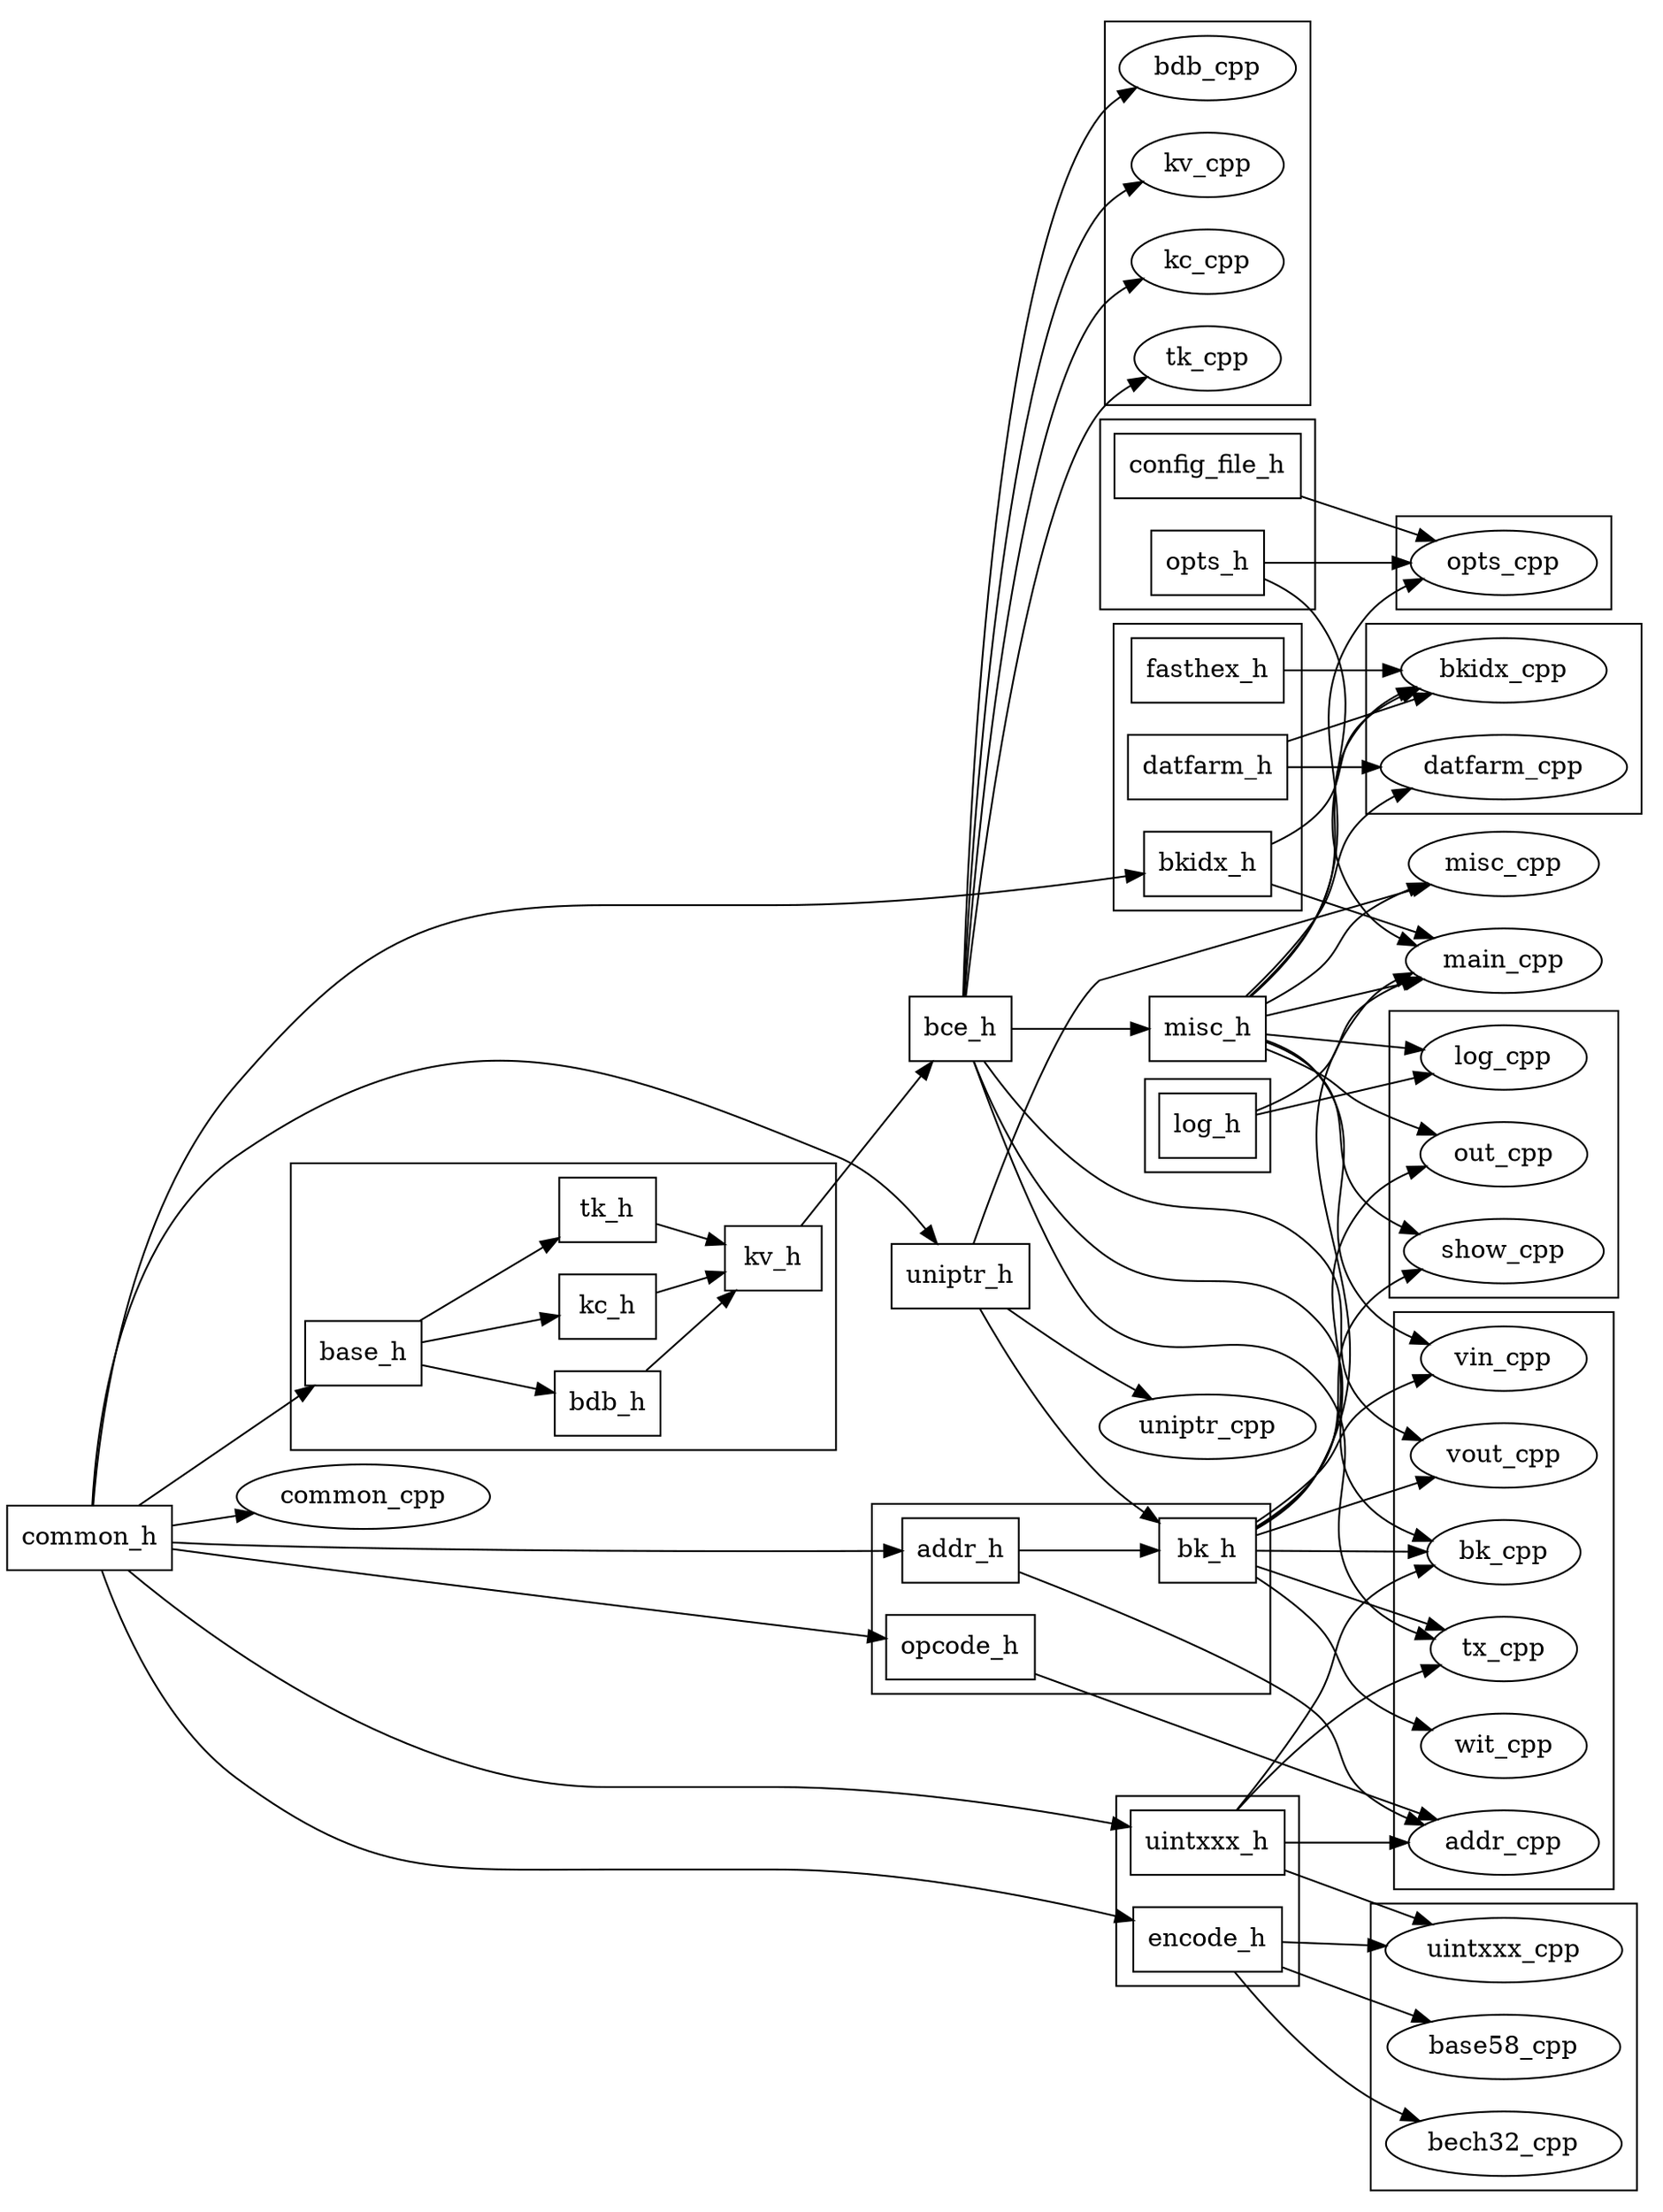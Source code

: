 digraph bce2 {
	rankdir = LR;
	node [shape="box"];
	bce_h;
	common_h;
	misc_h;
	uniptr_h;
	subgraph cluster_h_bk {
		addr_h;
		bk_h;
		opcode_h;
	}
	subgraph cluster_h_cfg {
		config_file_h;
		opts_h;
	}
	subgraph cluster_h_crypt {
		encode_h;
		uintxxx_h;
	}
	subgraph cluster_h_kv {
		base_h;
		bdb_h;
		kc_h;
		kv_h;
		tk_h;
	}
	subgraph cluster_h_load {
		bkidx_h;
		datfarm_h;
		fasthex_h;
	}
	subgraph cluster_h_out {
		log_h;
	}
	// .h
	kv_h -> bce_h;
	bce_h -> misc_h;
	common_h -> uniptr_h;
	common_h -> addr_h -> bk_h;
	uniptr_h -> bk_h;
	common_h -> opcode_h;
	common_h -> encode_h;
	common_h -> uintxxx_h;
	common_h -> base_h;
	base_h -> bdb_h;
	base_h -> kc_h;
	base_h -> tk_h;
	bdb_h -> kv_h;
	kc_h -> kv_h;
	tk_h -> kv_h;
	common_h -> bkidx_h;
	// _cpp
	node [shape="ellipse"];
	common_h -> common_cpp;
	uniptr_h -> uniptr_cpp;
	uniptr_h -> misc_cpp;
	misc_h -> misc_cpp;
	misc_h -> main_cpp;
	opts_h -> main_cpp;
	bkidx_h -> main_cpp;
	bk_h -> main_cpp;
	log_h -> main_cpp;
	subgraph cluster_c_bk {
		addr_cpp;
		bk_cpp;
		tx_cpp;
		vin_cpp;
		vout_cpp;
		wit_cpp;
	}
	subgraph cluster_c_cfg {
		opts_cpp;
	}
	subgraph cluster_c_crypt {
		base58_cpp;
		bech32_cpp;
		uintxxx_cpp;
	}
	subgraph cluster_c_kv {
		bdb_cpp;
		kv_cpp;
		kc_cpp;
		tk_cpp;
	}
	subgraph cluster_c_load {
		bkidx_cpp;
		datfarm_cpp;
	}
	subgraph cluster_c_out {
		log_cpp;
		out_cpp;
		show_cpp;
	}
	addr_h -> addr_cpp;
	opcode_h -> addr_cpp;
	uintxxx_h -> addr_cpp;
	bce_h -> bk_cpp;
	uintxxx_h -> bk_cpp;
	bk_h -> bk_cpp;
	bce_h -> tx_cpp;
	uintxxx_h -> tx_cpp;
	bk_h -> tx_cpp;
	misc_h -> vin_cpp;
	bk_h -> vin_cpp;
	bce_h -> vout_cpp;
	bk_h -> vout_cpp;
	bk_h -> wit_cpp;
	misc_h -> opts_cpp;
	opts_h -> opts_cpp;
	config_file_h -> opts_cpp;
	encode_h -> base58_cpp;
	encode_h -> bech32_cpp;
	encode_h -> uintxxx_cpp;
	uintxxx_h -> uintxxx_cpp;
	bce_h -> kv_cpp;
	bce_h -> bdb_cpp;
	bce_h -> kc_cpp;
	bce_h -> tk_cpp;
	misc_h -> bkidx_cpp;
	bkidx_h -> bkidx_cpp;
	datfarm_h -> bkidx_cpp;
	fasthex_h -> bkidx_cpp;
	misc_h -> datfarm_cpp;
	datfarm_h -> datfarm_cpp;
	misc_h -> out_cpp;
	bk_h -> out_cpp;
	misc_h -> show_cpp;
	bk_h -> show_cpp;
	misc_h -> log_cpp;
	log_h -> log_cpp;
}
